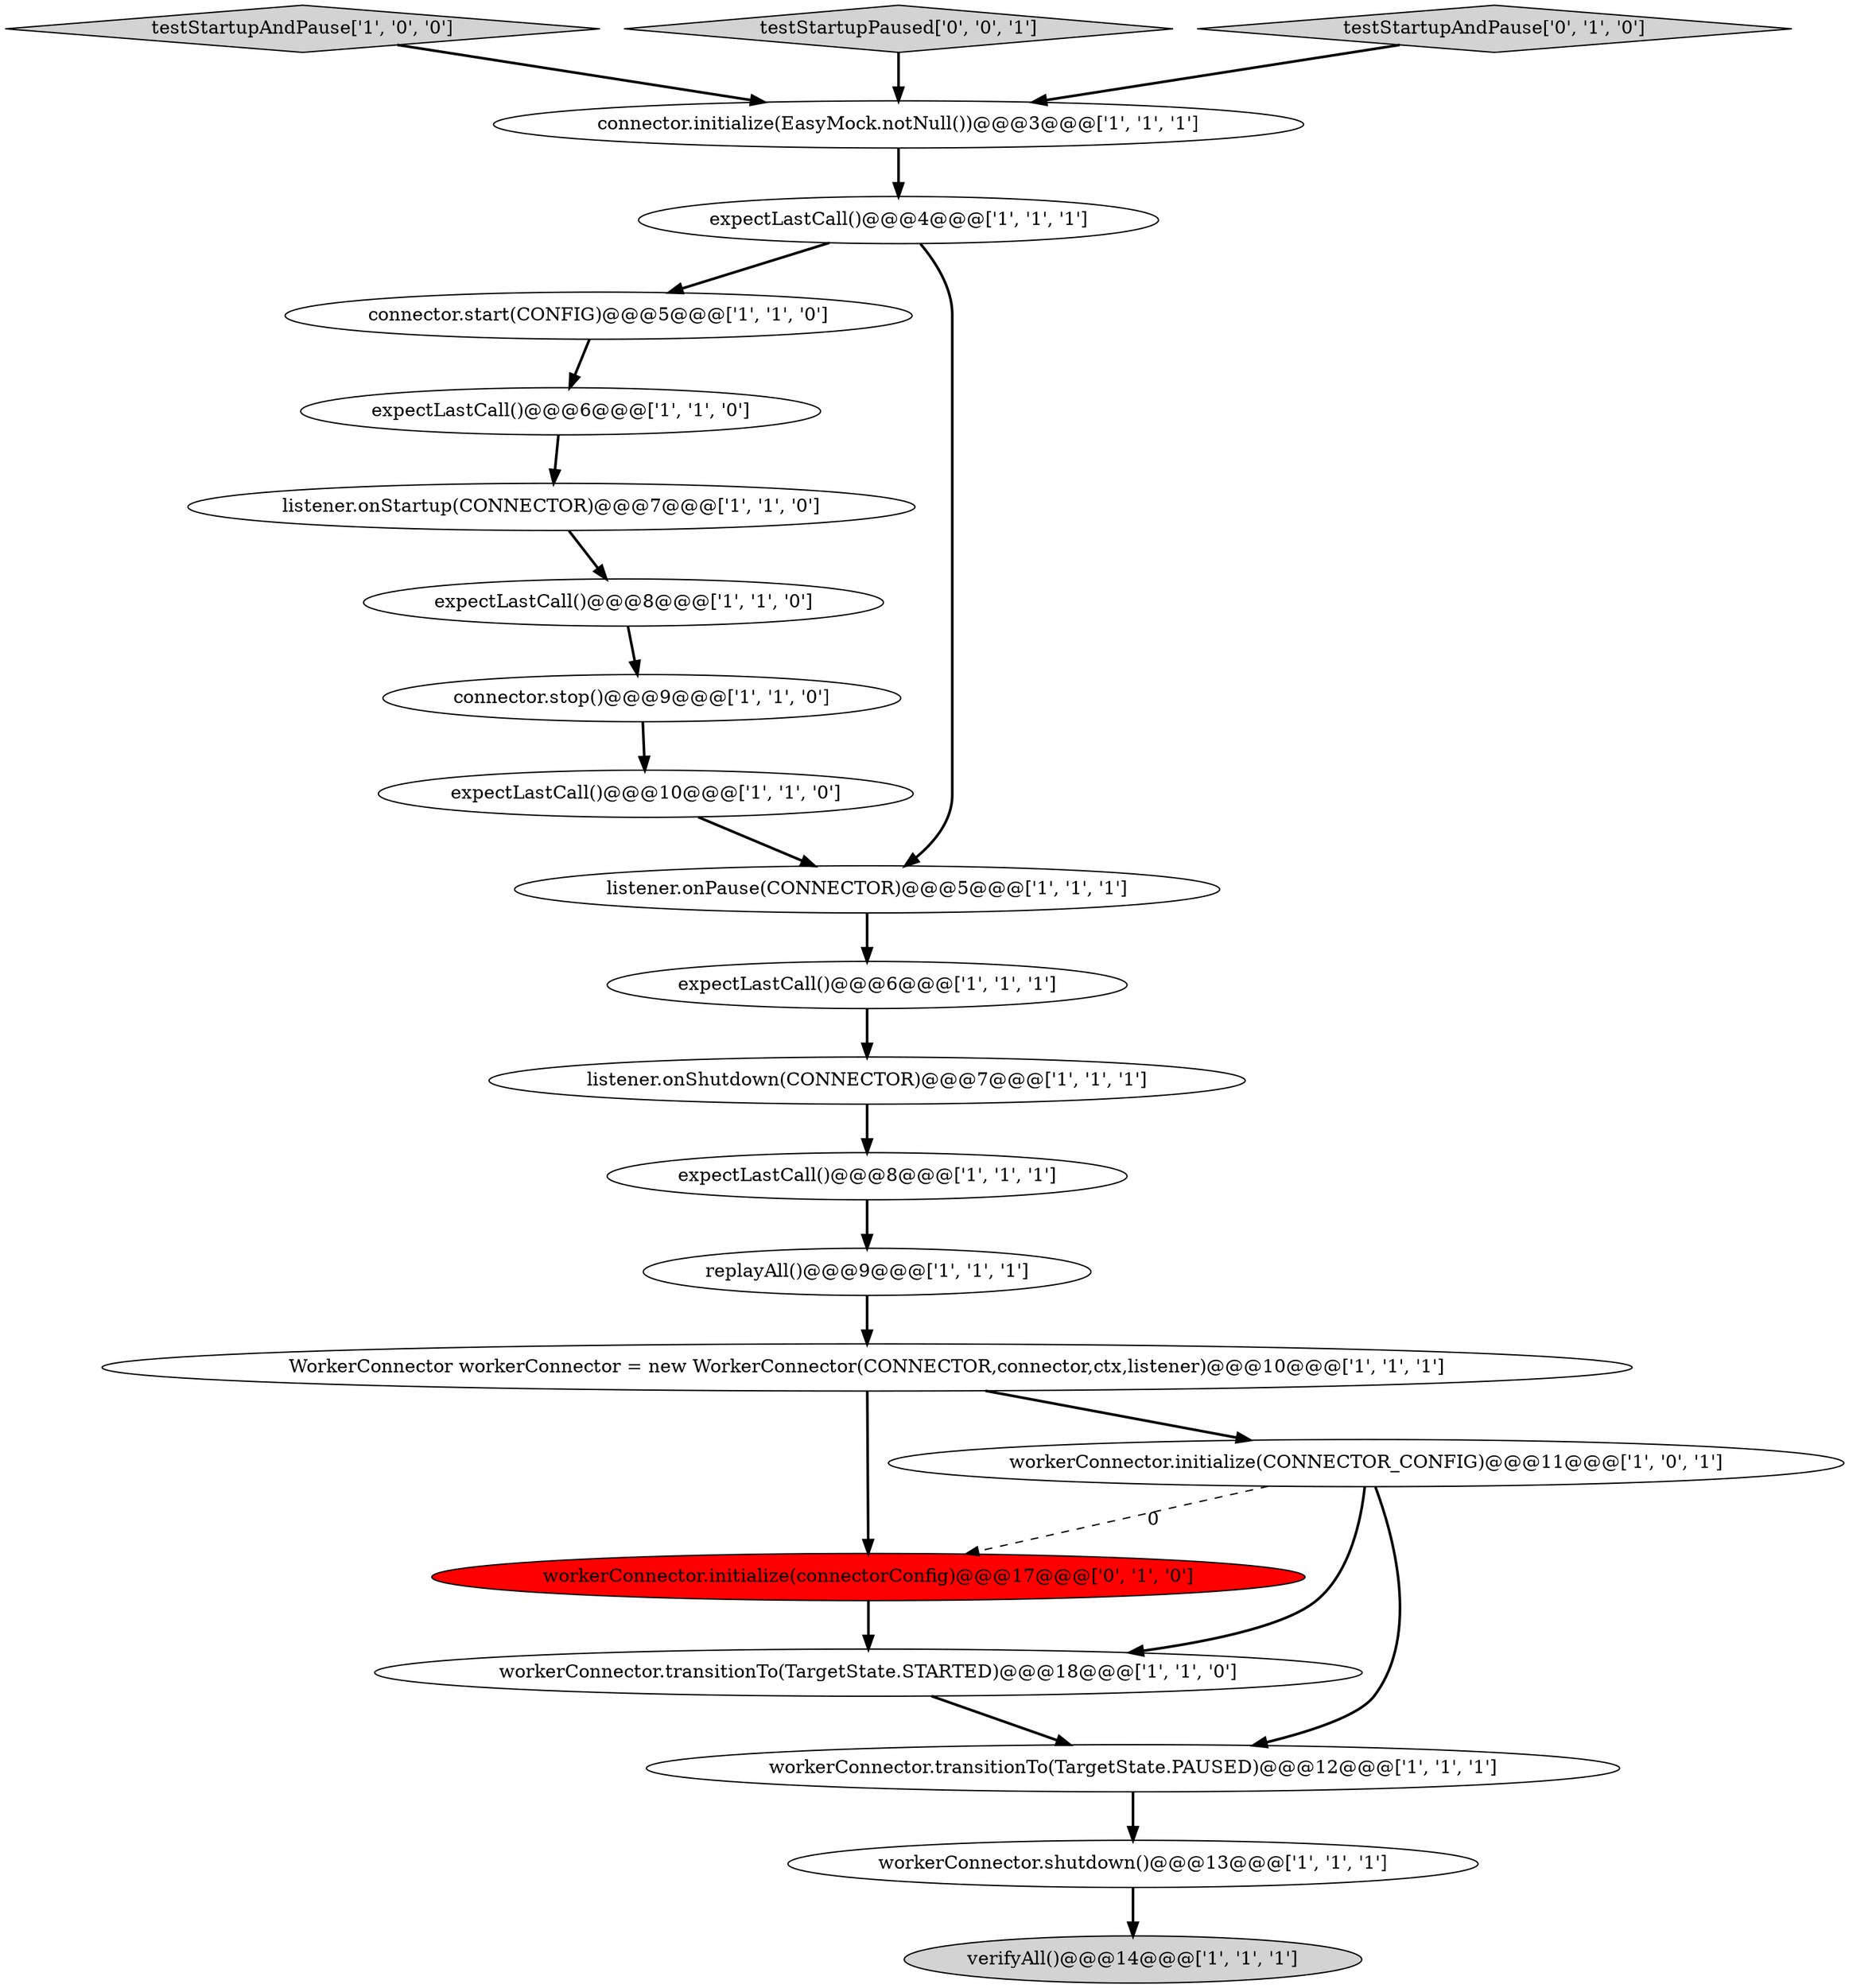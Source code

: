 digraph {
15 [style = filled, label = "listener.onShutdown(CONNECTOR)@@@7@@@['1', '1', '1']", fillcolor = white, shape = ellipse image = "AAA0AAABBB1BBB"];
19 [style = filled, label = "connector.start(CONFIG)@@@5@@@['1', '1', '0']", fillcolor = white, shape = ellipse image = "AAA0AAABBB1BBB"];
20 [style = filled, label = "workerConnector.initialize(connectorConfig)@@@17@@@['0', '1', '0']", fillcolor = red, shape = ellipse image = "AAA1AAABBB2BBB"];
5 [style = filled, label = "listener.onPause(CONNECTOR)@@@5@@@['1', '1', '1']", fillcolor = white, shape = ellipse image = "AAA0AAABBB1BBB"];
11 [style = filled, label = "expectLastCall()@@@4@@@['1', '1', '1']", fillcolor = white, shape = ellipse image = "AAA0AAABBB1BBB"];
10 [style = filled, label = "expectLastCall()@@@8@@@['1', '1', '0']", fillcolor = white, shape = ellipse image = "AAA0AAABBB1BBB"];
0 [style = filled, label = "expectLastCall()@@@6@@@['1', '1', '1']", fillcolor = white, shape = ellipse image = "AAA0AAABBB1BBB"];
12 [style = filled, label = "testStartupAndPause['1', '0', '0']", fillcolor = lightgray, shape = diamond image = "AAA0AAABBB1BBB"];
3 [style = filled, label = "expectLastCall()@@@6@@@['1', '1', '0']", fillcolor = white, shape = ellipse image = "AAA0AAABBB1BBB"];
8 [style = filled, label = "workerConnector.initialize(CONNECTOR_CONFIG)@@@11@@@['1', '0', '1']", fillcolor = white, shape = ellipse image = "AAA0AAABBB1BBB"];
22 [style = filled, label = "testStartupPaused['0', '0', '1']", fillcolor = lightgray, shape = diamond image = "AAA0AAABBB3BBB"];
6 [style = filled, label = "workerConnector.transitionTo(TargetState.STARTED)@@@18@@@['1', '1', '0']", fillcolor = white, shape = ellipse image = "AAA0AAABBB1BBB"];
16 [style = filled, label = "listener.onStartup(CONNECTOR)@@@7@@@['1', '1', '0']", fillcolor = white, shape = ellipse image = "AAA0AAABBB1BBB"];
13 [style = filled, label = "WorkerConnector workerConnector = new WorkerConnector(CONNECTOR,connector,ctx,listener)@@@10@@@['1', '1', '1']", fillcolor = white, shape = ellipse image = "AAA0AAABBB1BBB"];
21 [style = filled, label = "testStartupAndPause['0', '1', '0']", fillcolor = lightgray, shape = diamond image = "AAA0AAABBB2BBB"];
17 [style = filled, label = "expectLastCall()@@@10@@@['1', '1', '0']", fillcolor = white, shape = ellipse image = "AAA0AAABBB1BBB"];
7 [style = filled, label = "workerConnector.shutdown()@@@13@@@['1', '1', '1']", fillcolor = white, shape = ellipse image = "AAA0AAABBB1BBB"];
1 [style = filled, label = "workerConnector.transitionTo(TargetState.PAUSED)@@@12@@@['1', '1', '1']", fillcolor = white, shape = ellipse image = "AAA0AAABBB1BBB"];
9 [style = filled, label = "connector.stop()@@@9@@@['1', '1', '0']", fillcolor = white, shape = ellipse image = "AAA0AAABBB1BBB"];
14 [style = filled, label = "replayAll()@@@9@@@['1', '1', '1']", fillcolor = white, shape = ellipse image = "AAA0AAABBB1BBB"];
2 [style = filled, label = "expectLastCall()@@@8@@@['1', '1', '1']", fillcolor = white, shape = ellipse image = "AAA0AAABBB1BBB"];
18 [style = filled, label = "verifyAll()@@@14@@@['1', '1', '1']", fillcolor = lightgray, shape = ellipse image = "AAA0AAABBB1BBB"];
4 [style = filled, label = "connector.initialize(EasyMock.notNull())@@@3@@@['1', '1', '1']", fillcolor = white, shape = ellipse image = "AAA0AAABBB1BBB"];
17->5 [style = bold, label=""];
15->2 [style = bold, label=""];
16->10 [style = bold, label=""];
8->20 [style = dashed, label="0"];
9->17 [style = bold, label=""];
8->6 [style = bold, label=""];
20->6 [style = bold, label=""];
3->16 [style = bold, label=""];
11->19 [style = bold, label=""];
1->7 [style = bold, label=""];
0->15 [style = bold, label=""];
22->4 [style = bold, label=""];
8->1 [style = bold, label=""];
6->1 [style = bold, label=""];
11->5 [style = bold, label=""];
5->0 [style = bold, label=""];
12->4 [style = bold, label=""];
2->14 [style = bold, label=""];
7->18 [style = bold, label=""];
10->9 [style = bold, label=""];
14->13 [style = bold, label=""];
13->8 [style = bold, label=""];
4->11 [style = bold, label=""];
19->3 [style = bold, label=""];
21->4 [style = bold, label=""];
13->20 [style = bold, label=""];
}
